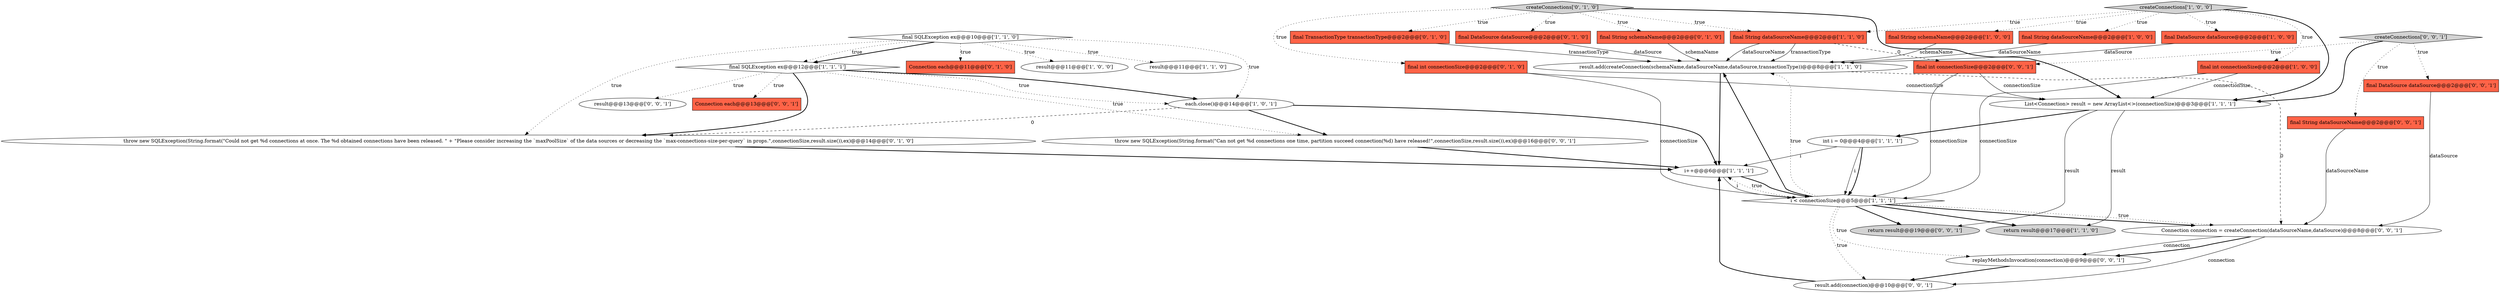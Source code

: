 digraph {
1 [style = filled, label = "createConnections['1', '0', '0']", fillcolor = lightgray, shape = diamond image = "AAA0AAABBB1BBB"];
0 [style = filled, label = "i++@@@6@@@['1', '1', '1']", fillcolor = white, shape = ellipse image = "AAA0AAABBB1BBB"];
2 [style = filled, label = "result@@@11@@@['1', '0', '0']", fillcolor = white, shape = ellipse image = "AAA0AAABBB1BBB"];
18 [style = filled, label = "throw new SQLException(String.format(\"Could not get %d connections at once. The %d obtained connections have been released. \" + \"Please consider increasing the `maxPoolSize` of the data sources or decreasing the `max-connections-size-per-query` in props.\",connectionSize,result.size()),ex)@@@14@@@['0', '1', '0']", fillcolor = white, shape = ellipse image = "AAA1AAABBB2BBB"];
6 [style = filled, label = "final String schemaName@@@2@@@['1', '0', '0']", fillcolor = tomato, shape = box image = "AAA0AAABBB1BBB"];
15 [style = filled, label = "final SQLException ex@@@10@@@['1', '1', '0']", fillcolor = white, shape = diamond image = "AAA0AAABBB1BBB"];
22 [style = filled, label = "final DataSource dataSource@@@2@@@['0', '1', '0']", fillcolor = tomato, shape = box image = "AAA0AAABBB2BBB"];
13 [style = filled, label = "final String dataSourceName@@@2@@@['1', '1', '0']", fillcolor = tomato, shape = box image = "AAA0AAABBB1BBB"];
25 [style = filled, label = "final DataSource dataSource@@@2@@@['0', '0', '1']", fillcolor = tomato, shape = box image = "AAA0AAABBB3BBB"];
28 [style = filled, label = "final int connectionSize@@@2@@@['0', '0', '1']", fillcolor = tomato, shape = box image = "AAA0AAABBB3BBB"];
12 [style = filled, label = "final String dataSourceName@@@2@@@['1', '0', '0']", fillcolor = tomato, shape = box image = "AAA0AAABBB1BBB"];
19 [style = filled, label = "final String schemaName@@@2@@@['0', '1', '0']", fillcolor = tomato, shape = box image = "AAA0AAABBB2BBB"];
24 [style = filled, label = "final String dataSourceName@@@2@@@['0', '0', '1']", fillcolor = tomato, shape = box image = "AAA0AAABBB3BBB"];
33 [style = filled, label = "result.add(connection)@@@10@@@['0', '0', '1']", fillcolor = white, shape = ellipse image = "AAA0AAABBB3BBB"];
31 [style = filled, label = "result@@@13@@@['0', '0', '1']", fillcolor = white, shape = ellipse image = "AAA0AAABBB3BBB"];
29 [style = filled, label = "createConnections['0', '0', '1']", fillcolor = lightgray, shape = diamond image = "AAA0AAABBB3BBB"];
10 [style = filled, label = "final DataSource dataSource@@@2@@@['1', '0', '0']", fillcolor = tomato, shape = box image = "AAA0AAABBB1BBB"];
30 [style = filled, label = "replayMethodsInvocation(connection)@@@9@@@['0', '0', '1']", fillcolor = white, shape = ellipse image = "AAA0AAABBB3BBB"];
20 [style = filled, label = "final TransactionType transactionType@@@2@@@['0', '1', '0']", fillcolor = tomato, shape = box image = "AAA0AAABBB2BBB"];
9 [style = filled, label = "int i = 0@@@4@@@['1', '1', '1']", fillcolor = white, shape = ellipse image = "AAA0AAABBB1BBB"];
5 [style = filled, label = "result@@@11@@@['1', '1', '0']", fillcolor = white, shape = ellipse image = "AAA0AAABBB1BBB"];
16 [style = filled, label = "final SQLException ex@@@12@@@['1', '1', '1']", fillcolor = white, shape = diamond image = "AAA0AAABBB1BBB"];
14 [style = filled, label = "result.add(createConnection(schemaName,dataSourceName,dataSource,transactionType))@@@8@@@['1', '1', '0']", fillcolor = white, shape = ellipse image = "AAA0AAABBB1BBB"];
21 [style = filled, label = "final int connectionSize@@@2@@@['0', '1', '0']", fillcolor = tomato, shape = box image = "AAA0AAABBB2BBB"];
3 [style = filled, label = "final int connectionSize@@@2@@@['1', '0', '0']", fillcolor = tomato, shape = box image = "AAA0AAABBB1BBB"];
17 [style = filled, label = "Connection each@@@11@@@['0', '1', '0']", fillcolor = tomato, shape = box image = "AAA0AAABBB2BBB"];
4 [style = filled, label = "List<Connection> result = new ArrayList<>(connectionSize)@@@3@@@['1', '1', '1']", fillcolor = white, shape = ellipse image = "AAA0AAABBB1BBB"];
8 [style = filled, label = "return result@@@17@@@['1', '1', '0']", fillcolor = lightgray, shape = ellipse image = "AAA0AAABBB1BBB"];
32 [style = filled, label = "return result@@@19@@@['0', '0', '1']", fillcolor = lightgray, shape = ellipse image = "AAA0AAABBB3BBB"];
26 [style = filled, label = "Connection connection = createConnection(dataSourceName,dataSource)@@@8@@@['0', '0', '1']", fillcolor = white, shape = ellipse image = "AAA0AAABBB3BBB"];
11 [style = filled, label = "i < connectionSize@@@5@@@['1', '1', '1']", fillcolor = white, shape = diamond image = "AAA0AAABBB1BBB"];
27 [style = filled, label = "Connection each@@@13@@@['0', '0', '1']", fillcolor = tomato, shape = box image = "AAA0AAABBB3BBB"];
34 [style = filled, label = "throw new SQLException(String.format(\"Can not get %d connections one time, partition succeed connection(%d) have released!\",connectionSize,result.size()),ex)@@@16@@@['0', '0', '1']", fillcolor = white, shape = ellipse image = "AAA0AAABBB3BBB"];
23 [style = filled, label = "createConnections['0', '1', '0']", fillcolor = lightgray, shape = diamond image = "AAA0AAABBB2BBB"];
7 [style = filled, label = "each.close()@@@14@@@['1', '0', '1']", fillcolor = white, shape = ellipse image = "AAA0AAABBB1BBB"];
15->17 [style = dotted, label="true"];
25->26 [style = solid, label="dataSource"];
26->33 [style = solid, label="connection"];
23->21 [style = dotted, label="true"];
29->24 [style = dotted, label="true"];
7->18 [style = dashed, label="0"];
4->8 [style = solid, label="result"];
9->11 [style = bold, label=""];
23->20 [style = dotted, label="true"];
16->18 [style = bold, label=""];
20->14 [style = solid, label="transactionType"];
11->30 [style = dotted, label="true"];
11->26 [style = bold, label=""];
23->19 [style = dotted, label="true"];
9->11 [style = solid, label="i"];
3->11 [style = solid, label="connectionSize"];
13->14 [style = solid, label="dataSourceName"];
15->18 [style = dotted, label="true"];
10->14 [style = solid, label="dataSource"];
19->14 [style = solid, label="schemaName"];
29->4 [style = bold, label=""];
13->14 [style = solid, label="transactionType"];
28->11 [style = solid, label="connectionSize"];
11->0 [style = dotted, label="true"];
14->0 [style = bold, label=""];
16->34 [style = dotted, label="true"];
1->6 [style = dotted, label="true"];
16->7 [style = dotted, label="true"];
9->0 [style = solid, label="i"];
0->11 [style = bold, label=""];
14->26 [style = dashed, label="0"];
11->14 [style = bold, label=""];
21->11 [style = solid, label="connectionSize"];
34->0 [style = bold, label=""];
11->32 [style = bold, label=""];
16->27 [style = dotted, label="true"];
0->11 [style = solid, label="i"];
30->33 [style = bold, label=""];
15->5 [style = dotted, label="true"];
1->3 [style = dotted, label="true"];
23->22 [style = dotted, label="true"];
21->4 [style = solid, label="connectionSize"];
28->4 [style = solid, label="connectionSize"];
6->14 [style = solid, label="schemaName"];
26->30 [style = solid, label="connection"];
11->8 [style = bold, label=""];
11->14 [style = dotted, label="true"];
15->2 [style = dotted, label="true"];
4->9 [style = bold, label=""];
4->32 [style = solid, label="result"];
7->0 [style = bold, label=""];
7->34 [style = bold, label=""];
1->12 [style = dotted, label="true"];
1->13 [style = dotted, label="true"];
15->16 [style = bold, label=""];
23->13 [style = dotted, label="true"];
1->4 [style = bold, label=""];
16->7 [style = bold, label=""];
15->16 [style = dotted, label="true"];
11->26 [style = dotted, label="true"];
3->4 [style = solid, label="connectionSize"];
12->14 [style = solid, label="dataSourceName"];
15->7 [style = dotted, label="true"];
29->25 [style = dotted, label="true"];
22->14 [style = solid, label="dataSource"];
24->26 [style = solid, label="dataSourceName"];
26->30 [style = bold, label=""];
33->0 [style = bold, label=""];
23->4 [style = bold, label=""];
29->28 [style = dotted, label="true"];
1->10 [style = dotted, label="true"];
13->28 [style = dashed, label="0"];
16->31 [style = dotted, label="true"];
11->33 [style = dotted, label="true"];
18->0 [style = bold, label=""];
}
